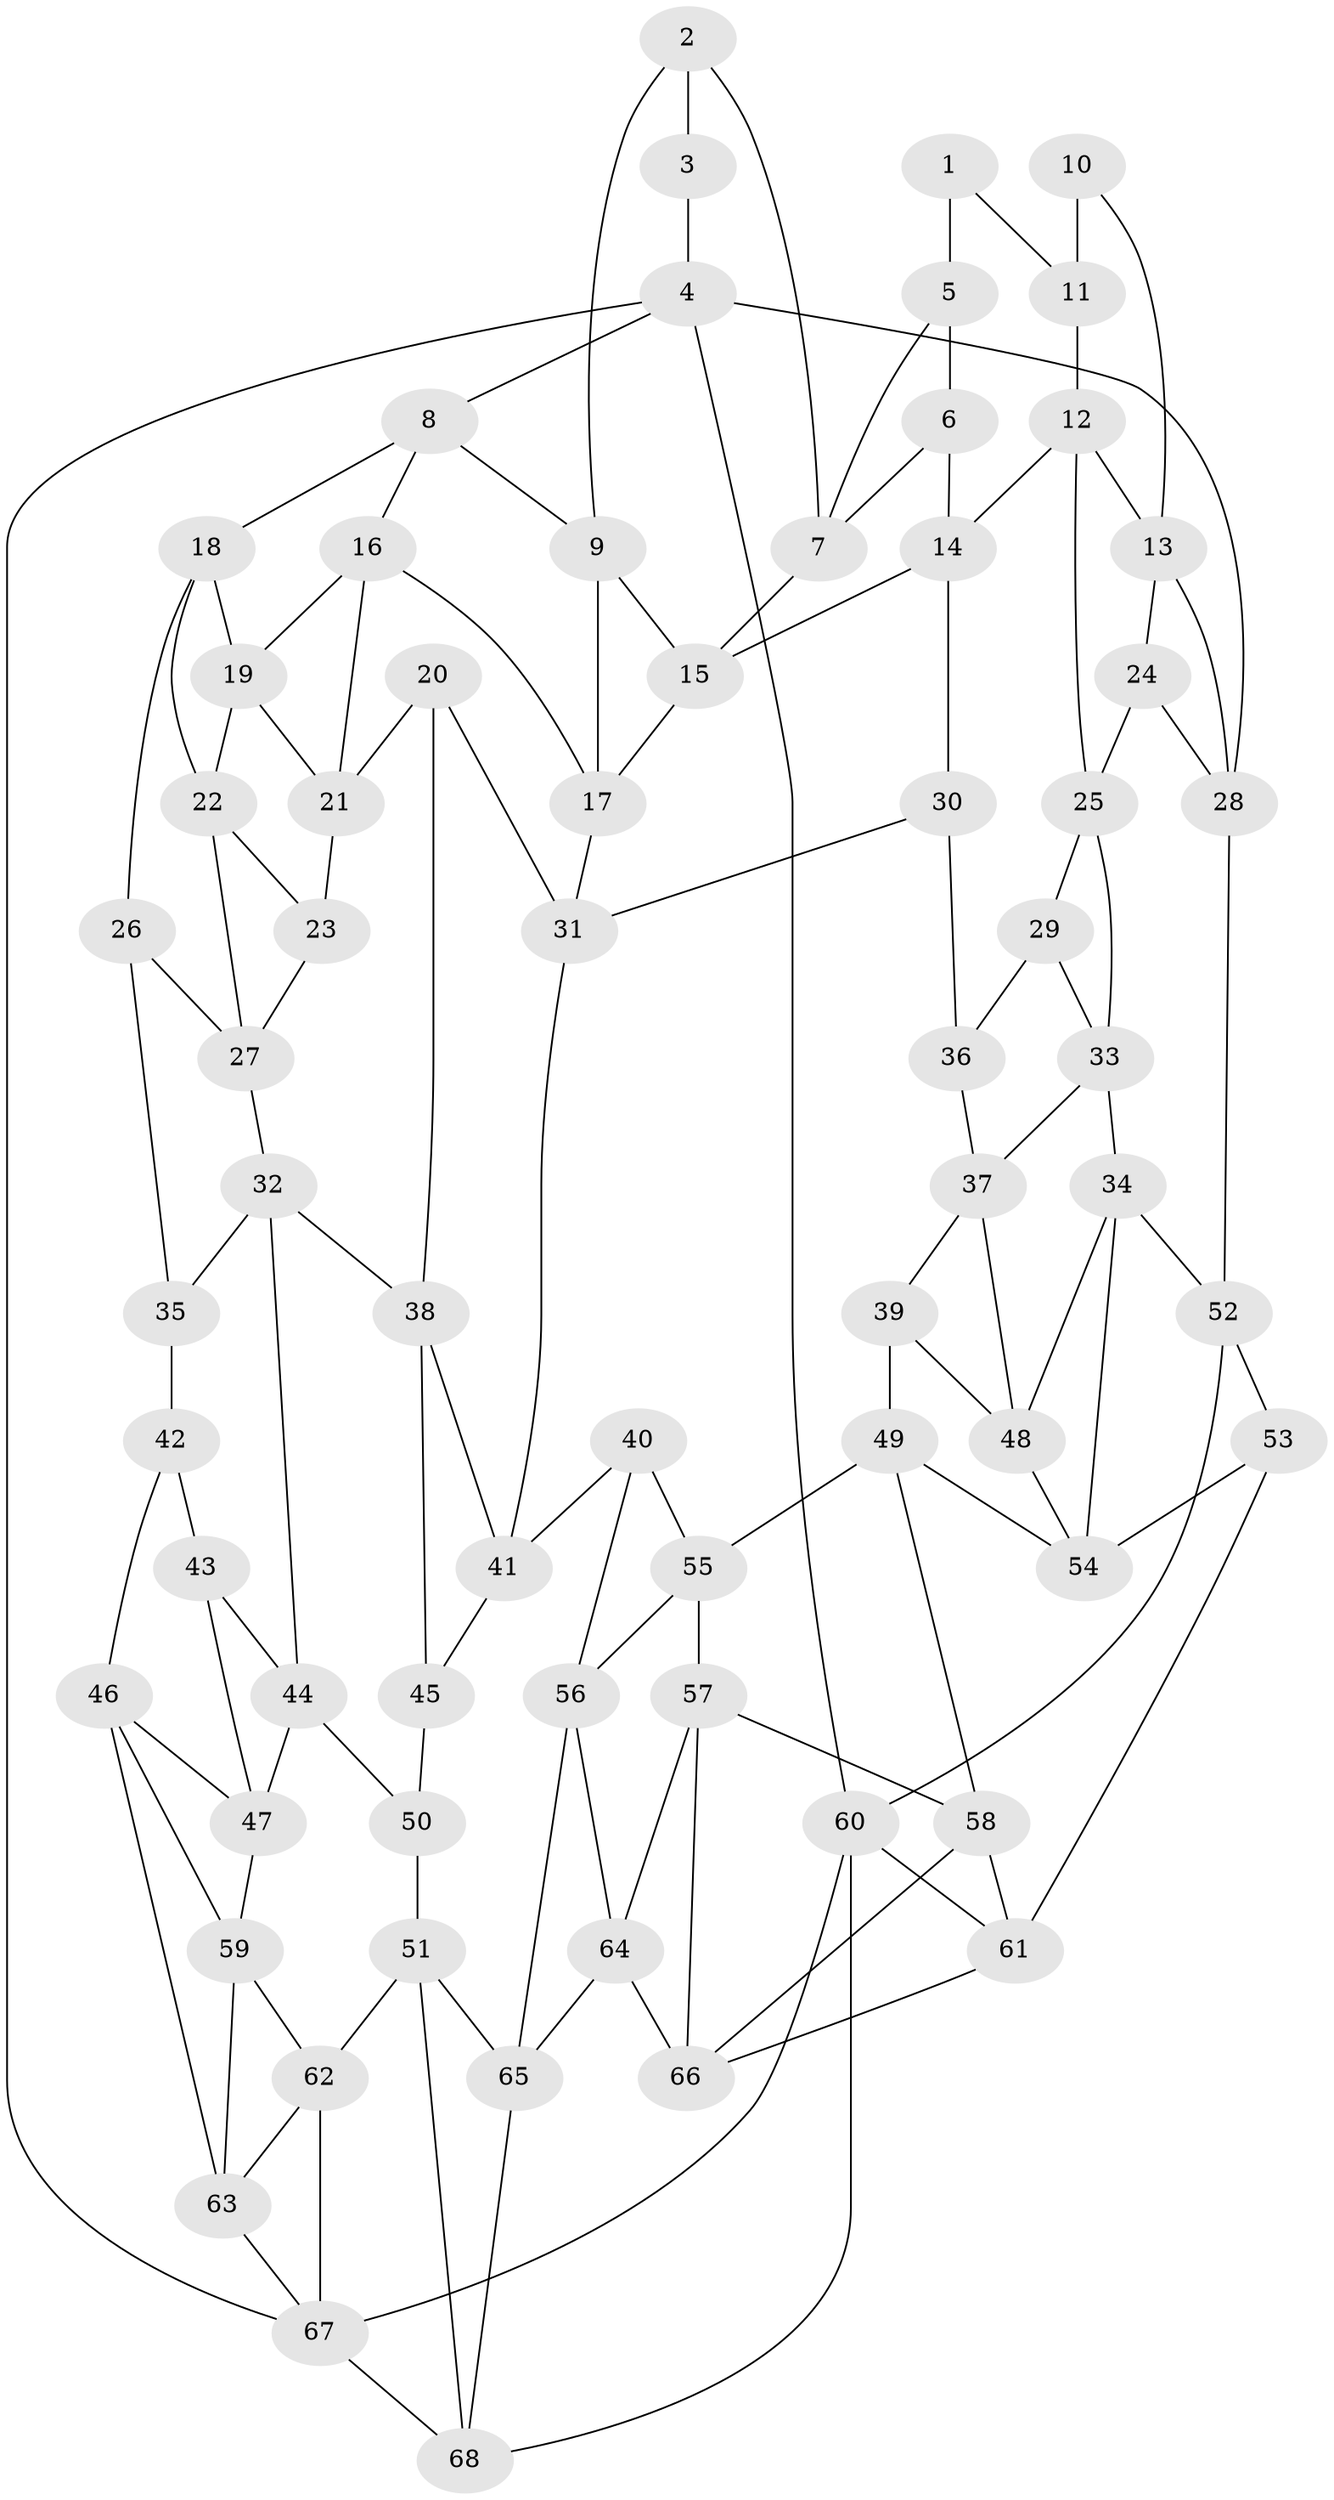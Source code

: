 // original degree distribution, {3: 0.022058823529411766, 5: 0.4485294117647059, 6: 0.2647058823529412, 4: 0.2647058823529412}
// Generated by graph-tools (version 1.1) at 2025/03/03/09/25 03:03:12]
// undirected, 68 vertices, 125 edges
graph export_dot {
graph [start="1"]
  node [color=gray90,style=filled];
  1;
  2;
  3;
  4;
  5;
  6;
  7;
  8;
  9;
  10;
  11;
  12;
  13;
  14;
  15;
  16;
  17;
  18;
  19;
  20;
  21;
  22;
  23;
  24;
  25;
  26;
  27;
  28;
  29;
  30;
  31;
  32;
  33;
  34;
  35;
  36;
  37;
  38;
  39;
  40;
  41;
  42;
  43;
  44;
  45;
  46;
  47;
  48;
  49;
  50;
  51;
  52;
  53;
  54;
  55;
  56;
  57;
  58;
  59;
  60;
  61;
  62;
  63;
  64;
  65;
  66;
  67;
  68;
  1 -- 5 [weight=2.0];
  1 -- 11 [weight=1.0];
  2 -- 3 [weight=1.0];
  2 -- 7 [weight=1.0];
  2 -- 9 [weight=1.0];
  3 -- 4 [weight=2.0];
  4 -- 8 [weight=1.0];
  4 -- 28 [weight=1.0];
  4 -- 60 [weight=1.0];
  4 -- 67 [weight=1.0];
  5 -- 6 [weight=1.0];
  5 -- 7 [weight=1.0];
  6 -- 7 [weight=1.0];
  6 -- 14 [weight=1.0];
  7 -- 15 [weight=1.0];
  8 -- 9 [weight=1.0];
  8 -- 16 [weight=1.0];
  8 -- 18 [weight=1.0];
  9 -- 15 [weight=1.0];
  9 -- 17 [weight=1.0];
  10 -- 11 [weight=2.0];
  10 -- 13 [weight=1.0];
  11 -- 12 [weight=1.0];
  12 -- 13 [weight=1.0];
  12 -- 14 [weight=1.0];
  12 -- 25 [weight=1.0];
  13 -- 24 [weight=1.0];
  13 -- 28 [weight=1.0];
  14 -- 15 [weight=1.0];
  14 -- 30 [weight=1.0];
  15 -- 17 [weight=1.0];
  16 -- 17 [weight=1.0];
  16 -- 19 [weight=1.0];
  16 -- 21 [weight=1.0];
  17 -- 31 [weight=1.0];
  18 -- 19 [weight=1.0];
  18 -- 22 [weight=1.0];
  18 -- 26 [weight=1.0];
  19 -- 21 [weight=1.0];
  19 -- 22 [weight=1.0];
  20 -- 21 [weight=1.0];
  20 -- 31 [weight=1.0];
  20 -- 38 [weight=1.0];
  21 -- 23 [weight=1.0];
  22 -- 23 [weight=1.0];
  22 -- 27 [weight=1.0];
  23 -- 27 [weight=1.0];
  24 -- 25 [weight=1.0];
  24 -- 28 [weight=1.0];
  25 -- 29 [weight=1.0];
  25 -- 33 [weight=1.0];
  26 -- 27 [weight=1.0];
  26 -- 35 [weight=1.0];
  27 -- 32 [weight=1.0];
  28 -- 52 [weight=1.0];
  29 -- 33 [weight=1.0];
  29 -- 36 [weight=1.0];
  30 -- 31 [weight=1.0];
  30 -- 36 [weight=2.0];
  31 -- 41 [weight=1.0];
  32 -- 35 [weight=1.0];
  32 -- 38 [weight=1.0];
  32 -- 44 [weight=1.0];
  33 -- 34 [weight=1.0];
  33 -- 37 [weight=1.0];
  34 -- 48 [weight=1.0];
  34 -- 52 [weight=1.0];
  34 -- 54 [weight=1.0];
  35 -- 42 [weight=1.0];
  36 -- 37 [weight=1.0];
  37 -- 39 [weight=1.0];
  37 -- 48 [weight=1.0];
  38 -- 41 [weight=1.0];
  38 -- 45 [weight=1.0];
  39 -- 48 [weight=1.0];
  39 -- 49 [weight=1.0];
  40 -- 41 [weight=1.0];
  40 -- 55 [weight=1.0];
  40 -- 56 [weight=1.0];
  41 -- 45 [weight=1.0];
  42 -- 43 [weight=1.0];
  42 -- 46 [weight=1.0];
  43 -- 44 [weight=1.0];
  43 -- 47 [weight=1.0];
  44 -- 47 [weight=1.0];
  44 -- 50 [weight=1.0];
  45 -- 50 [weight=2.0];
  46 -- 47 [weight=1.0];
  46 -- 59 [weight=1.0];
  46 -- 63 [weight=1.0];
  47 -- 59 [weight=1.0];
  48 -- 54 [weight=1.0];
  49 -- 54 [weight=1.0];
  49 -- 55 [weight=1.0];
  49 -- 58 [weight=1.0];
  50 -- 51 [weight=1.0];
  51 -- 62 [weight=1.0];
  51 -- 65 [weight=1.0];
  51 -- 68 [weight=1.0];
  52 -- 53 [weight=1.0];
  52 -- 60 [weight=1.0];
  53 -- 54 [weight=1.0];
  53 -- 61 [weight=1.0];
  55 -- 56 [weight=1.0];
  55 -- 57 [weight=1.0];
  56 -- 64 [weight=1.0];
  56 -- 65 [weight=1.0];
  57 -- 58 [weight=1.0];
  57 -- 64 [weight=1.0];
  57 -- 66 [weight=1.0];
  58 -- 61 [weight=1.0];
  58 -- 66 [weight=1.0];
  59 -- 62 [weight=1.0];
  59 -- 63 [weight=1.0];
  60 -- 61 [weight=1.0];
  60 -- 67 [weight=1.0];
  60 -- 68 [weight=1.0];
  61 -- 66 [weight=1.0];
  62 -- 63 [weight=1.0];
  62 -- 67 [weight=1.0];
  63 -- 67 [weight=1.0];
  64 -- 65 [weight=1.0];
  64 -- 66 [weight=1.0];
  65 -- 68 [weight=1.0];
  67 -- 68 [weight=1.0];
}
